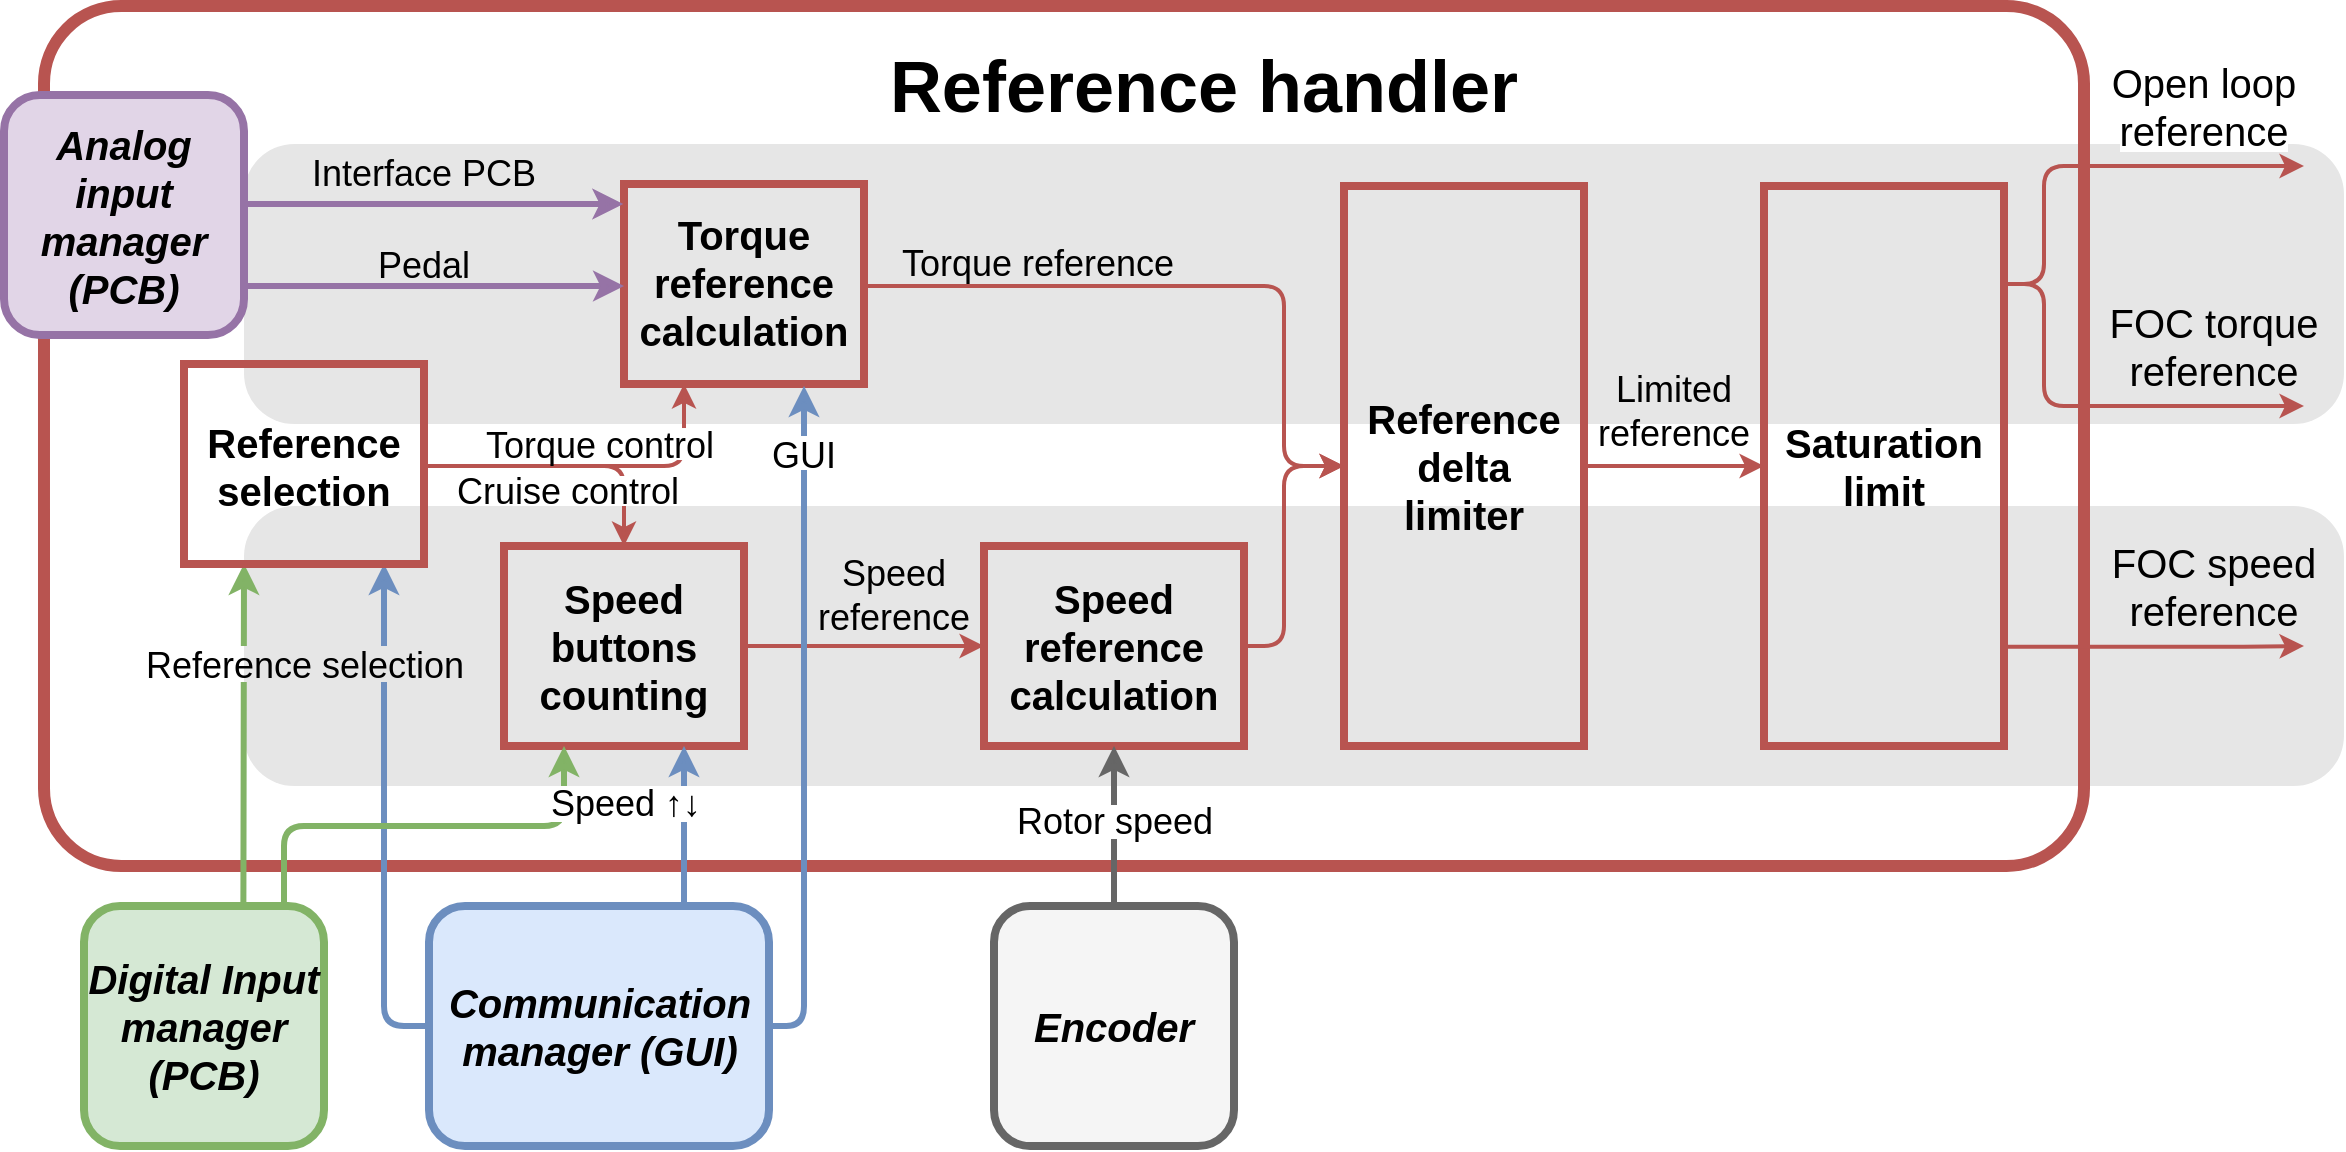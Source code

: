 <mxfile version="10.6.7" type="device"><diagram id="Q5qTnzneIhUMCGw0VSSi" name="Page-1"><mxGraphModel dx="842" dy="463" grid="1" gridSize="10" guides="1" tooltips="1" connect="1" arrows="1" fold="1" page="1" pageScale="1" pageWidth="850" pageHeight="1100" math="0" shadow="0"><root><mxCell id="0"/><mxCell id="1" parent="0"/><mxCell id="_87Lsu61gcAp-Db7ZHGh-17" value="" style="rounded=1;whiteSpace=wrap;html=1;arcSize=18;fillColor=#E6E6E6;strokeColor=none;fontColor=#333333;" parent="1" vertex="1"><mxGeometry x="140" y="479" width="1050" height="140" as="geometry"/></mxCell><mxCell id="_87Lsu61gcAp-Db7ZHGh-15" value="" style="rounded=1;whiteSpace=wrap;html=1;arcSize=18;fillColor=#E6E6E6;strokeColor=none;fontColor=#333333;" parent="1" vertex="1"><mxGeometry x="140" y="660" width="1050" height="140" as="geometry"/></mxCell><mxCell id="yyYB9QjUUOejiQ_0kL9o-74" value="" style="rounded=1;whiteSpace=wrap;html=1;shadow=0;glass=0;strokeWidth=6;fillColor=none;strokeColor=#b85450;arcSize=9;" parent="1" vertex="1"><mxGeometry x="40" y="410" width="1020" height="430" as="geometry"/></mxCell><mxCell id="HaZyVzPVjxVDM7qepFJ--44" style="edgeStyle=orthogonalEdgeStyle;rounded=1;orthogonalLoop=1;jettySize=auto;html=1;entryX=0.5;entryY=0;entryDx=0;entryDy=0;strokeWidth=2;fillColor=#f8cecc;strokeColor=#b85450;" parent="1" source="HaZyVzPVjxVDM7qepFJ--38" target="yyYB9QjUUOejiQ_0kL9o-27" edge="1"><mxGeometry relative="1" as="geometry"/></mxCell><mxCell id="HaZyVzPVjxVDM7qepFJ--43" style="edgeStyle=orthogonalEdgeStyle;rounded=1;orthogonalLoop=1;jettySize=auto;html=1;entryX=0.25;entryY=1;entryDx=0;entryDy=0;strokeWidth=2;fillColor=#f8cecc;strokeColor=#b85450;" parent="1" source="HaZyVzPVjxVDM7qepFJ--38" target="yyYB9QjUUOejiQ_0kL9o-12" edge="1"><mxGeometry relative="1" as="geometry"><Array as="points"><mxPoint x="360" y="640"/></Array></mxGeometry></mxCell><mxCell id="HaZyVzPVjxVDM7qepFJ--50" value="" style="rounded=0;whiteSpace=wrap;html=1;strokeColor=none;" parent="1" vertex="1"><mxGeometry x="340" y="621.016" width="40" height="16" as="geometry"/></mxCell><mxCell id="HaZyVzPVjxVDM7qepFJ--49" value="" style="rounded=0;whiteSpace=wrap;html=1;strokeColor=none;" parent="1" vertex="1"><mxGeometry x="309" y="645" width="40" height="15" as="geometry"/></mxCell><mxCell id="HaZyVzPVjxVDM7qepFJ--13" style="edgeStyle=orthogonalEdgeStyle;rounded=1;orthogonalLoop=1;jettySize=auto;html=1;strokeWidth=3;fillColor=#dae8fc;strokeColor=#6c8ebf;" parent="1" source="yyYB9QjUUOejiQ_0kL9o-66" edge="1"><mxGeometry relative="1" as="geometry"><mxPoint x="210" y="689" as="targetPoint"/><Array as="points"><mxPoint x="210" y="920"/><mxPoint x="210" y="689"/></Array></mxGeometry></mxCell><mxCell id="HaZyVzPVjxVDM7qepFJ--11" style="edgeStyle=orthogonalEdgeStyle;rounded=1;orthogonalLoop=1;jettySize=auto;html=1;exitX=0.664;exitY=-0.002;exitDx=0;exitDy=0;strokeWidth=3;entryX=0.25;entryY=1;entryDx=0;entryDy=0;fillColor=#d5e8d4;strokeColor=#82b366;exitPerimeter=0;" parent="1" source="yyYB9QjUUOejiQ_0kL9o-53" target="HaZyVzPVjxVDM7qepFJ--31" edge="1"><mxGeometry relative="1" as="geometry"><mxPoint x="220" y="760" as="targetPoint"/><Array as="points"><mxPoint x="140" y="857"/></Array></mxGeometry></mxCell><mxCell id="HaZyVzPVjxVDM7qepFJ--37" value="" style="rounded=0;whiteSpace=wrap;html=1;fillColor=#E6E6E6;strokeColor=none;fontColor=#333333;" parent="1" vertex="1"><mxGeometry x="140" y="730" width="110" height="18" as="geometry"/></mxCell><mxCell id="HaZyVzPVjxVDM7qepFJ--36" value="" style="rounded=0;whiteSpace=wrap;html=1;fillColor=#ffffff;strokeColor=none;" parent="1" vertex="1"><mxGeometry x="70" y="730" width="70" height="18" as="geometry"/></mxCell><mxCell id="yyYB9QjUUOejiQ_0kL9o-12" value="" style="rounded=0;whiteSpace=wrap;html=1;fillColor=none;strokeColor=#b85450;strokeWidth=4;glass=0;shadow=0;" parent="1" vertex="1"><mxGeometry x="330" y="499" width="120" height="100" as="geometry"/></mxCell><mxCell id="yyYB9QjUUOejiQ_0kL9o-17" value="" style="rounded=0;whiteSpace=wrap;html=1;fillColor=none;strokeColor=#b85450;strokeWidth=4;" parent="1" vertex="1"><mxGeometry x="900" y="500" width="120" height="280" as="geometry"/></mxCell><mxCell id="yyYB9QjUUOejiQ_0kL9o-70" value="&lt;span style=&quot;background-color: rgb(255 , 255 , 255)&quot;&gt;&lt;font style=&quot;font-size: 20px&quot;&gt;&lt;font style=&quot;font-size: 20px&quot;&gt;Open loop reference &lt;/font&gt;&lt;/font&gt;&lt;/span&gt;" style="text;html=1;strokeColor=none;fillColor=none;align=center;verticalAlign=middle;whiteSpace=wrap;rounded=0;" parent="1" vertex="1"><mxGeometry x="1070" y="450" width="100" height="20" as="geometry"/></mxCell><mxCell id="yyYB9QjUUOejiQ_0kL9o-42" style="edgeStyle=orthogonalEdgeStyle;rounded=0;orthogonalLoop=1;jettySize=auto;html=1;exitX=1;exitY=0.5;exitDx=0;exitDy=0;fillColor=#f8cecc;strokeColor=#b85450;strokeWidth=2;" parent="1" edge="1"><mxGeometry relative="1" as="geometry"><mxPoint x="1170" y="730" as="targetPoint"/><mxPoint x="1020.429" y="730.429" as="sourcePoint"/><Array as="points"><mxPoint x="1140" y="730"/><mxPoint x="1140" y="730"/></Array></mxGeometry></mxCell><mxCell id="yyYB9QjUUOejiQ_0kL9o-29" value="" style="rounded=0;whiteSpace=wrap;html=1;fillColor=none;strokeColor=#b85450;strokeWidth=4;" parent="1" vertex="1"><mxGeometry x="510" y="680" width="130" height="100" as="geometry"/></mxCell><mxCell id="yyYB9QjUUOejiQ_0kL9o-27" value="" style="rounded=0;whiteSpace=wrap;html=1;fillColor=none;strokeColor=#b85450;strokeWidth=4;" parent="1" vertex="1"><mxGeometry x="270" y="680" width="120" height="100" as="geometry"/></mxCell><mxCell id="yyYB9QjUUOejiQ_0kL9o-20" style="edgeStyle=orthogonalEdgeStyle;orthogonalLoop=1;jettySize=auto;html=1;fillColor=#f8cecc;strokeColor=#b85450;strokeWidth=2;entryX=0;entryY=0.5;entryDx=0;entryDy=0;rounded=1;" parent="1" source="yyYB9QjUUOejiQ_0kL9o-12" target="yyYB9QjUUOejiQ_0kL9o-13" edge="1"><mxGeometry relative="1" as="geometry"><Array as="points"><mxPoint x="660" y="550"/><mxPoint x="660" y="640"/></Array></mxGeometry></mxCell><mxCell id="yyYB9QjUUOejiQ_0kL9o-21" style="edgeStyle=orthogonalEdgeStyle;rounded=0;orthogonalLoop=1;jettySize=auto;html=1;fillColor=#f8cecc;strokeColor=#b85450;strokeWidth=2;entryX=0;entryY=0.5;entryDx=0;entryDy=0;" parent="1" source="yyYB9QjUUOejiQ_0kL9o-13" target="yyYB9QjUUOejiQ_0kL9o-17" edge="1"><mxGeometry relative="1" as="geometry"><mxPoint x="900" y="550" as="targetPoint"/><Array as="points"/></mxGeometry></mxCell><mxCell id="yyYB9QjUUOejiQ_0kL9o-13" value="" style="rounded=0;whiteSpace=wrap;html=1;fillColor=none;strokeColor=#b85450;strokeWidth=4;" parent="1" vertex="1"><mxGeometry x="690" y="500" width="120" height="280" as="geometry"/></mxCell><mxCell id="yyYB9QjUUOejiQ_0kL9o-15" value="&lt;div style=&quot;font-size: 20px&quot;&gt;&lt;b&gt;Reference delta limiter&lt;/b&gt;&lt;br&gt;&lt;/div&gt;" style="text;html=1;strokeColor=none;fillColor=none;align=center;verticalAlign=middle;whiteSpace=wrap;rounded=0;" parent="1" vertex="1"><mxGeometry x="730" y="630" width="40" height="20" as="geometry"/></mxCell><mxCell id="yyYB9QjUUOejiQ_0kL9o-16" value="&lt;b&gt;&lt;font style=&quot;font-size: 20px&quot;&gt;Saturation limit&lt;/font&gt;&lt;/b&gt;" style="text;html=1;strokeColor=none;fillColor=none;align=center;verticalAlign=middle;whiteSpace=wrap;rounded=0;" parent="1" vertex="1"><mxGeometry x="940" y="630" width="40" height="20" as="geometry"/></mxCell><mxCell id="yyYB9QjUUOejiQ_0kL9o-23" style="edgeStyle=orthogonalEdgeStyle;rounded=1;orthogonalLoop=1;jettySize=auto;html=1;fillColor=#f8cecc;strokeColor=#b85450;strokeWidth=2;" parent="1" source="yyYB9QjUUOejiQ_0kL9o-17" edge="1"><mxGeometry relative="1" as="geometry"><Array as="points"><mxPoint x="1040" y="549"/><mxPoint x="1040" y="490"/></Array><mxPoint x="1170" y="490" as="targetPoint"/></mxGeometry></mxCell><mxCell id="yyYB9QjUUOejiQ_0kL9o-41" style="edgeStyle=orthogonalEdgeStyle;rounded=1;orthogonalLoop=1;jettySize=auto;html=1;fillColor=#f8cecc;strokeColor=#b85450;strokeWidth=2;" parent="1" edge="1"><mxGeometry relative="1" as="geometry"><mxPoint x="1170" y="610" as="targetPoint"/><Array as="points"><mxPoint x="1040" y="549"/><mxPoint x="1040" y="610"/></Array><mxPoint x="1020" y="549" as="sourcePoint"/></mxGeometry></mxCell><mxCell id="yyYB9QjUUOejiQ_0kL9o-25" value="&lt;div style=&quot;font-size: 20px&quot; align=&quot;center&quot;&gt;&lt;b&gt;Speed buttons counting&lt;/b&gt;&lt;/div&gt;" style="text;html=1;strokeColor=none;fillColor=none;align=center;verticalAlign=middle;whiteSpace=wrap;rounded=0;" parent="1" vertex="1"><mxGeometry x="310" y="720" width="40" height="20" as="geometry"/></mxCell><mxCell id="yyYB9QjUUOejiQ_0kL9o-26" style="edgeStyle=orthogonalEdgeStyle;rounded=0;orthogonalLoop=1;jettySize=auto;html=1;entryX=0;entryY=0.5;entryDx=0;entryDy=0;fillColor=#f8cecc;strokeColor=#b85450;strokeWidth=2;" parent="1" source="yyYB9QjUUOejiQ_0kL9o-27" target="yyYB9QjUUOejiQ_0kL9o-29" edge="1"><mxGeometry relative="1" as="geometry"/></mxCell><mxCell id="yyYB9QjUUOejiQ_0kL9o-28" style="edgeStyle=orthogonalEdgeStyle;rounded=1;orthogonalLoop=1;jettySize=auto;html=1;fillColor=#f8cecc;strokeColor=#b85450;strokeWidth=2;" parent="1" source="yyYB9QjUUOejiQ_0kL9o-29" target="yyYB9QjUUOejiQ_0kL9o-13" edge="1"><mxGeometry relative="1" as="geometry"><mxPoint x="690" y="730.0" as="targetPoint"/><Array as="points"><mxPoint x="660" y="730"/><mxPoint x="660" y="640"/></Array></mxGeometry></mxCell><mxCell id="yyYB9QjUUOejiQ_0kL9o-30" value="&lt;div style=&quot;font-size: 20px&quot;&gt;&lt;b&gt;Speed reference calculation&lt;/b&gt;&lt;/div&gt;" style="text;html=1;strokeColor=none;fillColor=none;align=center;verticalAlign=middle;whiteSpace=wrap;rounded=0;" parent="1" vertex="1"><mxGeometry x="510" y="680" width="130" height="100" as="geometry"/></mxCell><mxCell id="HaZyVzPVjxVDM7qepFJ--7" style="edgeStyle=orthogonalEdgeStyle;rounded=1;orthogonalLoop=1;jettySize=auto;html=1;entryX=0;entryY=0.5;entryDx=0;entryDy=0;strokeWidth=3;fillColor=#e1d5e7;strokeColor=#9673a6;" parent="1" edge="1"><mxGeometry relative="1" as="geometry"><mxPoint x="140" y="550" as="sourcePoint"/><mxPoint x="330" y="550" as="targetPoint"/><Array as="points"><mxPoint x="140" y="550"/></Array></mxGeometry></mxCell><mxCell id="HaZyVzPVjxVDM7qepFJ--8" style="edgeStyle=orthogonalEdgeStyle;rounded=1;orthogonalLoop=1;jettySize=auto;html=1;entryX=-0.003;entryY=0.1;entryDx=0;entryDy=0;strokeWidth=3;fillColor=#e1d5e7;strokeColor=#9673a6;entryPerimeter=0;" parent="1" target="yyYB9QjUUOejiQ_0kL9o-12" edge="1"><mxGeometry relative="1" as="geometry"><mxPoint x="140" y="509" as="sourcePoint"/><Array as="points"><mxPoint x="140" y="509"/></Array></mxGeometry></mxCell><mxCell id="yyYB9QjUUOejiQ_0kL9o-46" value="" style="rounded=1;whiteSpace=wrap;html=1;fillColor=#e1d5e7;strokeColor=#9673a6;strokeWidth=4;" parent="1" vertex="1"><mxGeometry x="20" y="454.5" width="120" height="120" as="geometry"/></mxCell><mxCell id="HaZyVzPVjxVDM7qepFJ--12" style="edgeStyle=orthogonalEdgeStyle;rounded=1;orthogonalLoop=1;jettySize=auto;html=1;entryX=0.25;entryY=1;entryDx=0;entryDy=0;strokeWidth=3;fillColor=#d5e8d4;strokeColor=#82b366;" parent="1" source="yyYB9QjUUOejiQ_0kL9o-47" target="yyYB9QjUUOejiQ_0kL9o-27" edge="1"><mxGeometry relative="1" as="geometry"><Array as="points"><mxPoint x="160" y="820"/><mxPoint x="300" y="820"/></Array></mxGeometry></mxCell><mxCell id="yyYB9QjUUOejiQ_0kL9o-47" value="" style="rounded=1;whiteSpace=wrap;html=1;fillColor=#d5e8d4;strokeColor=#82b366;strokeWidth=4;" parent="1" vertex="1"><mxGeometry x="60" y="860" width="120" height="120" as="geometry"/></mxCell><mxCell id="HaZyVzPVjxVDM7qepFJ--6" style="edgeStyle=orthogonalEdgeStyle;rounded=1;orthogonalLoop=1;jettySize=auto;html=1;strokeWidth=3;fillColor=#dae8fc;strokeColor=#6c8ebf;exitX=0.75;exitY=0;exitDx=0;exitDy=0;" parent="1" source="yyYB9QjUUOejiQ_0kL9o-66" edge="1"><mxGeometry relative="1" as="geometry"><mxPoint x="360" y="780" as="targetPoint"/><Array as="points"/></mxGeometry></mxCell><mxCell id="HaZyVzPVjxVDM7qepFJ--29" style="edgeStyle=orthogonalEdgeStyle;rounded=1;orthogonalLoop=1;jettySize=auto;html=1;strokeWidth=3;entryX=0.75;entryY=1;entryDx=0;entryDy=0;fillColor=#dae8fc;strokeColor=#6c8ebf;" parent="1" source="yyYB9QjUUOejiQ_0kL9o-48" edge="1"><mxGeometry relative="1" as="geometry"><mxPoint x="420" y="600" as="targetPoint"/><Array as="points"><mxPoint x="420" y="920"/></Array></mxGeometry></mxCell><mxCell id="yyYB9QjUUOejiQ_0kL9o-48" value="" style="rounded=1;whiteSpace=wrap;html=1;fillColor=#dae8fc;strokeColor=#6c8ebf;strokeWidth=4;" parent="1" vertex="1"><mxGeometry x="232.5" y="860" width="170" height="120" as="geometry"/></mxCell><mxCell id="yyYB9QjUUOejiQ_0kL9o-53" value="&lt;b&gt;&lt;i&gt;&lt;font style=&quot;font-size: 20px&quot;&gt;Digital Input manager (PCB)&lt;/font&gt;&lt;/i&gt;&lt;/b&gt;" style="text;html=1;strokeColor=none;fillColor=none;align=center;verticalAlign=middle;whiteSpace=wrap;rounded=0;" parent="1" vertex="1"><mxGeometry x="60" y="860" width="120" height="120" as="geometry"/></mxCell><mxCell id="yyYB9QjUUOejiQ_0kL9o-58" style="edgeStyle=orthogonalEdgeStyle;rounded=1;orthogonalLoop=1;jettySize=auto;html=1;strokeWidth=3;fillColor=#f5f5f5;strokeColor=#666666;entryX=0.5;entryY=1;entryDx=0;entryDy=0;" parent="1" source="yyYB9QjUUOejiQ_0kL9o-57" target="yyYB9QjUUOejiQ_0kL9o-29" edge="1"><mxGeometry relative="1" as="geometry"><Array as="points"/><mxPoint x="505" y="780" as="targetPoint"/></mxGeometry></mxCell><mxCell id="yyYB9QjUUOejiQ_0kL9o-57" value="" style="rounded=1;whiteSpace=wrap;html=1;fillColor=#f5f5f5;strokeColor=#666666;fontColor=#333333;strokeWidth=4;" parent="1" vertex="1"><mxGeometry x="515" y="860" width="120" height="120" as="geometry"/></mxCell><mxCell id="yyYB9QjUUOejiQ_0kL9o-59" value="&lt;b&gt;&lt;i&gt;&lt;font style=&quot;font-size: 20px&quot;&gt;Encoder&lt;/font&gt;&lt;/i&gt;&lt;/b&gt;" style="text;html=1;strokeColor=none;fillColor=none;align=center;verticalAlign=middle;whiteSpace=wrap;rounded=0;" parent="1" vertex="1"><mxGeometry x="515" y="860" width="120" height="120" as="geometry"/></mxCell><mxCell id="yyYB9QjUUOejiQ_0kL9o-66" value="&lt;div&gt;&lt;b&gt;&lt;i&gt;&lt;font style=&quot;font-size: 20px&quot;&gt;Communication manager (GUI)&lt;/font&gt;&lt;/i&gt;&lt;/b&gt;&lt;/div&gt;" style="text;html=1;strokeColor=none;fillColor=none;align=center;verticalAlign=middle;whiteSpace=wrap;rounded=0;" parent="1" vertex="1"><mxGeometry x="232.5" y="860" width="170" height="120" as="geometry"/></mxCell><mxCell id="yyYB9QjUUOejiQ_0kL9o-68" value="&lt;b&gt;&lt;i&gt;&lt;font style=&quot;font-size: 20px&quot;&gt;Analog input manager (PCB)&lt;/font&gt;&lt;/i&gt;&lt;/b&gt;" style="text;html=1;strokeColor=none;fillColor=none;align=center;verticalAlign=middle;whiteSpace=wrap;rounded=0;" parent="1" vertex="1"><mxGeometry x="20" y="454.5" width="120" height="120" as="geometry"/></mxCell><mxCell id="yyYB9QjUUOejiQ_0kL9o-69" value="&lt;font style=&quot;font-size: 20px&quot;&gt;FOC torque reference&lt;/font&gt;" style="text;html=1;strokeColor=none;fillColor=none;align=center;verticalAlign=middle;whiteSpace=wrap;rounded=0;" parent="1" vertex="1"><mxGeometry x="1070" y="570" width="110" height="20" as="geometry"/></mxCell><mxCell id="yyYB9QjUUOejiQ_0kL9o-71" value="&lt;font style=&quot;font-size: 20px&quot;&gt;FOC speed reference&lt;/font&gt;" style="text;html=1;strokeColor=none;fillColor=none;align=center;verticalAlign=middle;whiteSpace=wrap;rounded=0;" parent="1" vertex="1"><mxGeometry x="1070" y="690" width="110" height="20" as="geometry"/></mxCell><mxCell id="yyYB9QjUUOejiQ_0kL9o-75" value="&lt;font style=&quot;font-size: 36px&quot;&gt;&lt;b&gt;&lt;font style=&quot;font-size: 36px&quot;&gt;Reference handler&lt;/font&gt;&lt;/b&gt;&lt;/font&gt;" style="text;html=1;strokeColor=none;fillColor=none;align=center;verticalAlign=middle;whiteSpace=wrap;rounded=0;shadow=0;glass=0;" parent="1" vertex="1"><mxGeometry x="450" y="440" width="340" height="20" as="geometry"/></mxCell><mxCell id="4dVQuNJH9HuFWXVCr8Wa-2" value="&lt;div&gt;&lt;font style=&quot;font-size: 18px&quot;&gt;Interface PCB&lt;/font&gt;&lt;/div&gt;" style="text;html=1;align=center;verticalAlign=middle;whiteSpace=wrap;rounded=0;shadow=0;glass=0;" parent="1" vertex="1"><mxGeometry x="165" y="484.429" width="130" height="20" as="geometry"/></mxCell><mxCell id="4dVQuNJH9HuFWXVCr8Wa-4" value="&lt;font style=&quot;font-size: 18px&quot;&gt;Torque reference&lt;/font&gt;" style="text;html=1;align=center;verticalAlign=middle;whiteSpace=wrap;rounded=0;shadow=0;glass=0;" parent="1" vertex="1"><mxGeometry x="452" y="529" width="170" height="20" as="geometry"/></mxCell><mxCell id="4dVQuNJH9HuFWXVCr8Wa-5" value="&lt;font style=&quot;font-size: 18px&quot;&gt;Limited reference&lt;/font&gt;" style="text;html=1;align=center;verticalAlign=middle;whiteSpace=wrap;rounded=0;shadow=0;glass=0;" parent="1" vertex="1"><mxGeometry x="815" y="605" width="80" height="15" as="geometry"/></mxCell><mxCell id="4dVQuNJH9HuFWXVCr8Wa-11" value="&lt;span&gt;&lt;font style=&quot;font-size: 18px&quot;&gt;Speed&lt;/font&gt;&lt;/span&gt;&lt;font style=&quot;font-size: 18px&quot;&gt;&lt;span&gt;&lt;font style=&quot;font-size: 18px&quot;&gt; reference&lt;/font&gt;&lt;/span&gt;&lt;b&gt;&lt;br&gt;&lt;/b&gt;&lt;/font&gt;" style="text;html=1;align=center;verticalAlign=middle;whiteSpace=wrap;rounded=0;shadow=0;glass=0;labelBackgroundColor=none;labelBorderColor=none;" parent="1" vertex="1"><mxGeometry x="425" y="680" width="80" height="50" as="geometry"/></mxCell><mxCell id="HaZyVzPVjxVDM7qepFJ--17" value="&lt;div&gt;&lt;font style=&quot;font-size: 18px&quot;&gt;Pedal&lt;/font&gt;&lt;/div&gt;" style="text;html=1;align=center;verticalAlign=middle;whiteSpace=wrap;rounded=0;shadow=0;glass=0;" parent="1" vertex="1"><mxGeometry x="180" y="530" width="100" height="20" as="geometry"/></mxCell><mxCell id="4dVQuNJH9HuFWXVCr8Wa-1" value="&lt;div&gt;&lt;font style=&quot;font-size: 18px&quot;&gt;Reference selection&lt;/font&gt;&lt;/div&gt;" style="text;html=1;align=center;verticalAlign=middle;whiteSpace=wrap;rounded=0;shadow=0;glass=0;" parent="1" vertex="1"><mxGeometry x="82.5" y="730" width="175" height="20" as="geometry"/></mxCell><mxCell id="HaZyVzPVjxVDM7qepFJ--24" value="" style="rounded=0;whiteSpace=wrap;html=1;fillColor=#ffffff;strokeColor=none;" parent="1" vertex="1"><mxGeometry x="270" y="800" width="100" height="18" as="geometry"/></mxCell><mxCell id="yyYB9QjUUOejiQ_0kL9o-78" value="&lt;span&gt;&lt;font style=&quot;font-size: 18px&quot;&gt;Speed&lt;/font&gt;&lt;/span&gt;&lt;font style=&quot;font-size: 18px&quot;&gt;&lt;span&gt;&lt;font style=&quot;font-size: 18px&quot;&gt; ↑↓&lt;/font&gt;&lt;/span&gt;&lt;b&gt;&lt;br&gt;&lt;/b&gt;&lt;/font&gt;" style="text;html=1;align=center;verticalAlign=middle;whiteSpace=wrap;rounded=0;shadow=0;glass=0;labelBackgroundColor=none;labelBorderColor=none;" parent="1" vertex="1"><mxGeometry x="282" y="799" width="98" height="20" as="geometry"/></mxCell><mxCell id="HaZyVzPVjxVDM7qepFJ--31" value="" style="rounded=0;whiteSpace=wrap;html=1;fillColor=none;strokeColor=#b85450;strokeWidth=4;" parent="1" vertex="1"><mxGeometry x="110" y="589" width="120" height="100" as="geometry"/></mxCell><mxCell id="HaZyVzPVjxVDM7qepFJ--38" value="&lt;div style=&quot;font-size: 20px&quot; align=&quot;center&quot;&gt;&lt;b&gt;Reference selection&lt;br&gt;&lt;/b&gt;&lt;/div&gt;" style="text;html=1;strokeColor=none;fillColor=none;align=center;verticalAlign=middle;whiteSpace=wrap;rounded=0;" parent="1" vertex="1"><mxGeometry x="110" y="590" width="120" height="100" as="geometry"/></mxCell><mxCell id="HaZyVzPVjxVDM7qepFJ--39" value="&lt;div style=&quot;font-size: 20px&quot; align=&quot;center&quot;&gt;&lt;b&gt;Torque reference calculation&lt;br&gt;&lt;/b&gt;&lt;/div&gt;" style="text;html=1;strokeColor=none;fillColor=none;align=center;verticalAlign=middle;whiteSpace=wrap;rounded=0;" parent="1" vertex="1"><mxGeometry x="330" y="498" width="120" height="100" as="geometry"/></mxCell><mxCell id="HaZyVzPVjxVDM7qepFJ--41" value="" style="rounded=0;whiteSpace=wrap;html=1;strokeColor=none;" parent="1" vertex="1"><mxGeometry x="400" y="625" width="40" height="17" as="geometry"/></mxCell><mxCell id="HaZyVzPVjxVDM7qepFJ--30" value="&lt;div&gt;&lt;font style=&quot;font-size: 18px&quot;&gt;GUI&lt;/font&gt;&lt;/div&gt;" style="text;html=1;align=center;verticalAlign=middle;whiteSpace=wrap;rounded=0;shadow=0;glass=0;" parent="1" vertex="1"><mxGeometry x="400" y="625" width="40" height="20" as="geometry"/></mxCell><mxCell id="HaZyVzPVjxVDM7qepFJ--42" value="" style="rounded=0;whiteSpace=wrap;html=1;strokeColor=none;" parent="1" vertex="1"><mxGeometry x="515" y="809.5" width="112" height="17" as="geometry"/></mxCell><mxCell id="yyYB9QjUUOejiQ_0kL9o-77" value="&lt;div&gt;&lt;font style=&quot;font-size: 18px&quot;&gt;Rotor speed&lt;/font&gt;&lt;/div&gt;" style="text;html=1;align=center;verticalAlign=middle;whiteSpace=wrap;rounded=0;shadow=0;glass=0;" parent="1" vertex="1"><mxGeometry x="517.5" y="805.5" width="115" height="25" as="geometry"/></mxCell><mxCell id="HaZyVzPVjxVDM7qepFJ--45" value="&lt;div&gt;&lt;font style=&quot;font-size: 18px&quot;&gt;Torque control&lt;/font&gt;&lt;/div&gt;" style="text;html=1;align=center;verticalAlign=middle;whiteSpace=wrap;rounded=0;shadow=0;glass=0;" parent="1" vertex="1"><mxGeometry x="248.5" y="623" width="138" height="14" as="geometry"/></mxCell><mxCell id="HaZyVzPVjxVDM7qepFJ--46" value="&lt;div&gt;&lt;font style=&quot;font-size: 18px&quot;&gt;Cruise control&lt;/font&gt;&lt;/div&gt;" style="text;html=1;align=center;verticalAlign=middle;whiteSpace=wrap;rounded=0;shadow=0;glass=0;" parent="1" vertex="1"><mxGeometry x="240" y="645.5" width="124" height="14" as="geometry"/></mxCell></root></mxGraphModel></diagram></mxfile>